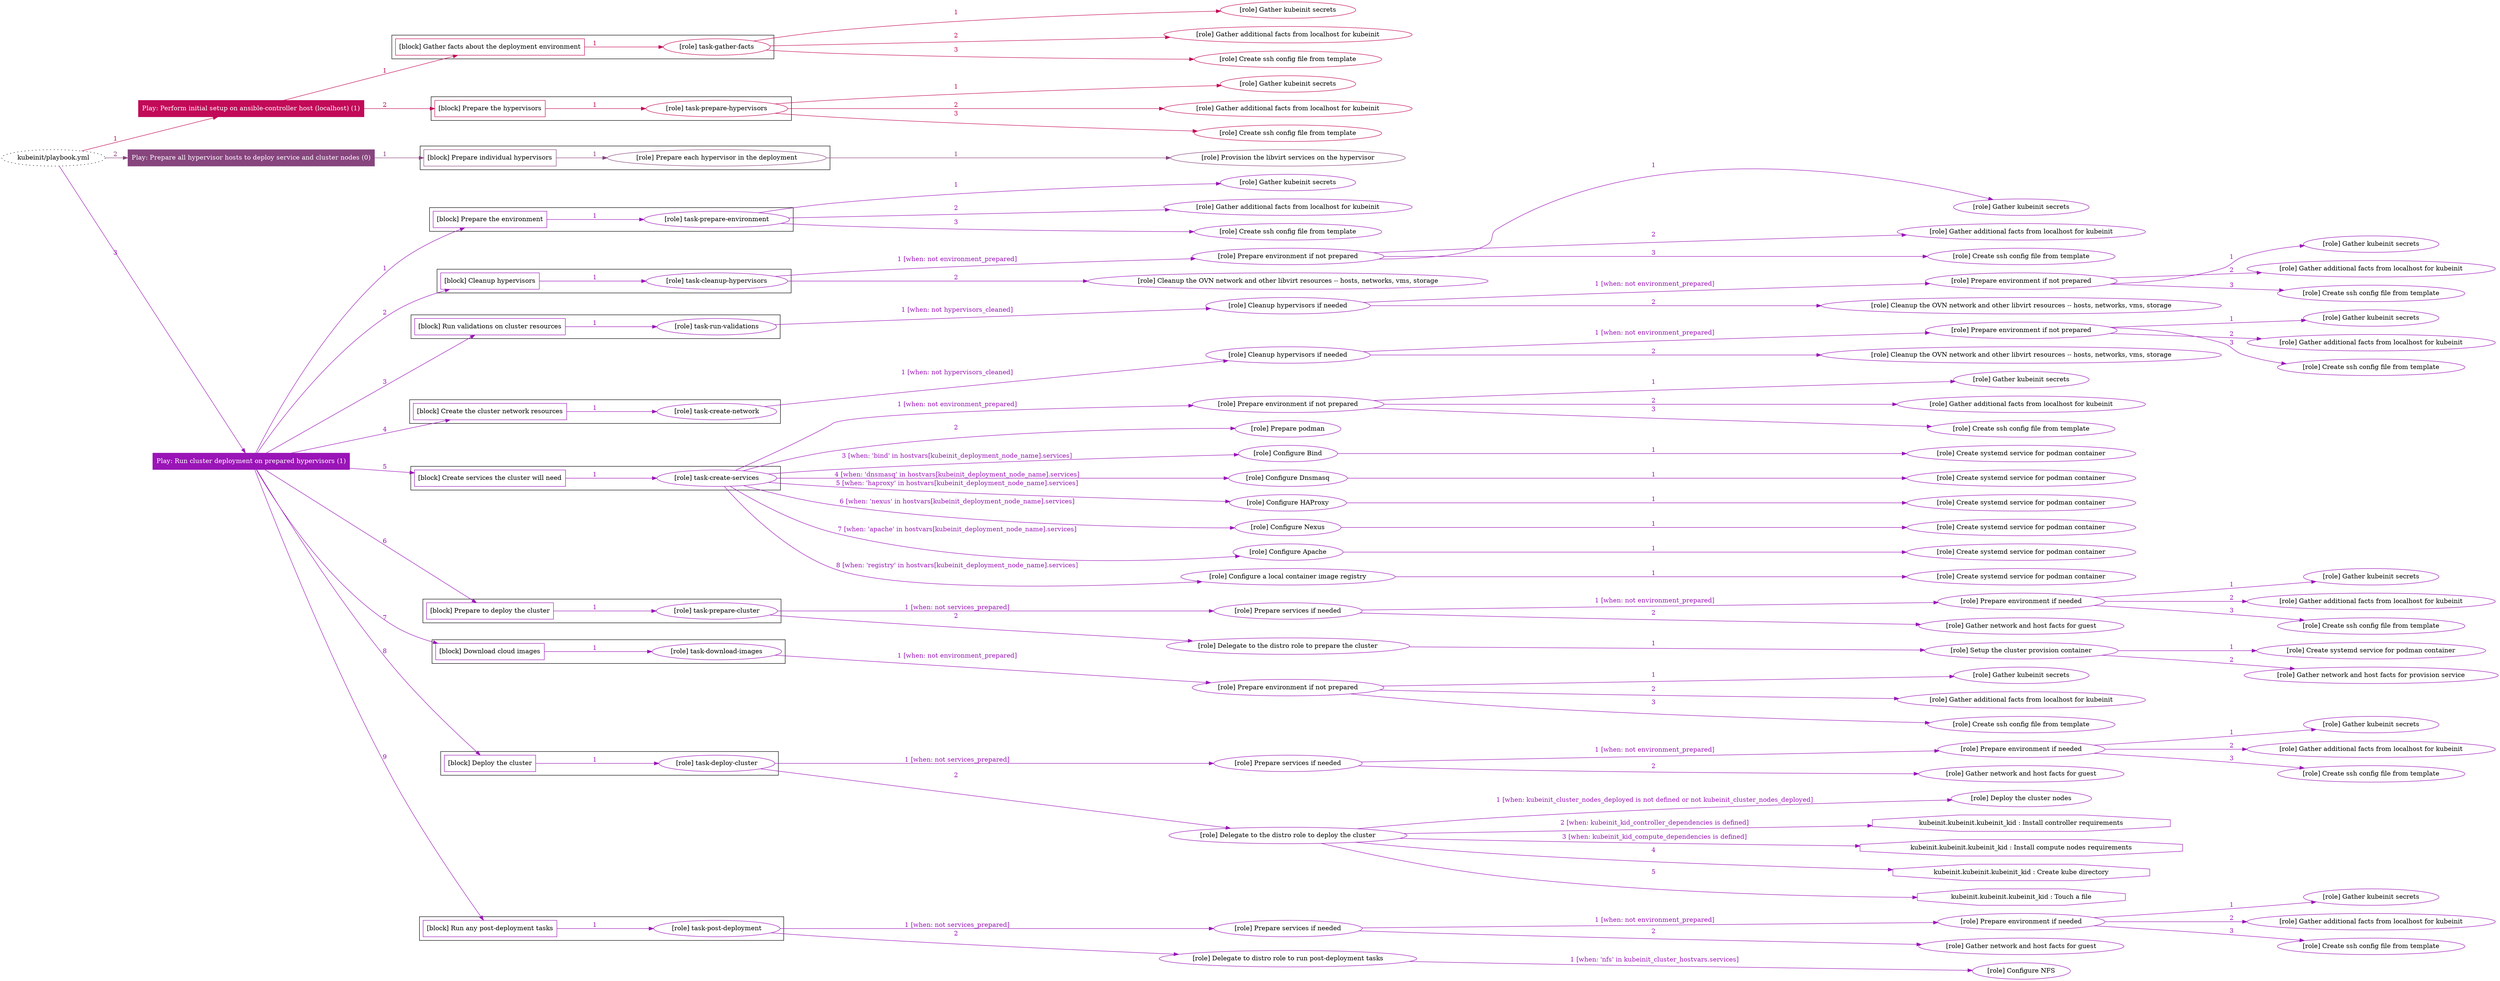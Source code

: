 digraph {
	graph [concentrate=true ordering=in rankdir=LR ratio=fill]
	edge [esep=5 sep=10]
	"kubeinit/playbook.yml" [URL="/home/runner/work/kubeinit/kubeinit/kubeinit/playbook.yml" id=playbook_c25f60e4 style=dotted]
	play_49c9a600 [label="Play: Perform initial setup on ansible-controller host (localhost) (1)" URL="/home/runner/work/kubeinit/kubeinit/kubeinit/playbook.yml" color="#c20a58" fontcolor="#ffffff" id=play_49c9a600 shape=box style=filled tooltip=localhost]
	"kubeinit/playbook.yml" -> play_49c9a600 [label="1 " color="#c20a58" fontcolor="#c20a58" id=edge_45ae1706 labeltooltip="1 " tooltip="1 "]
	subgraph "Gather kubeinit secrets" {
		role_ad092e95 [label="[role] Gather kubeinit secrets" URL="/home/runner/.ansible/collections/ansible_collections/kubeinit/kubeinit/roles/kubeinit_prepare/tasks/gather_kubeinit_facts.yml" color="#c20a58" id=role_ad092e95 tooltip="Gather kubeinit secrets"]
	}
	subgraph "Gather additional facts from localhost for kubeinit" {
		role_b44ad50c [label="[role] Gather additional facts from localhost for kubeinit" URL="/home/runner/.ansible/collections/ansible_collections/kubeinit/kubeinit/roles/kubeinit_prepare/tasks/gather_kubeinit_facts.yml" color="#c20a58" id=role_b44ad50c tooltip="Gather additional facts from localhost for kubeinit"]
	}
	subgraph "Create ssh config file from template" {
		role_42b27d90 [label="[role] Create ssh config file from template" URL="/home/runner/.ansible/collections/ansible_collections/kubeinit/kubeinit/roles/kubeinit_prepare/tasks/gather_kubeinit_facts.yml" color="#c20a58" id=role_42b27d90 tooltip="Create ssh config file from template"]
	}
	subgraph "task-gather-facts" {
		role_60edc1cb [label="[role] task-gather-facts" URL="/home/runner/work/kubeinit/kubeinit/kubeinit/playbook.yml" color="#c20a58" id=role_60edc1cb tooltip="task-gather-facts"]
		role_60edc1cb -> role_ad092e95 [label="1 " color="#c20a58" fontcolor="#c20a58" id=edge_2543ae2f labeltooltip="1 " tooltip="1 "]
		role_60edc1cb -> role_b44ad50c [label="2 " color="#c20a58" fontcolor="#c20a58" id=edge_025b7ab4 labeltooltip="2 " tooltip="2 "]
		role_60edc1cb -> role_42b27d90 [label="3 " color="#c20a58" fontcolor="#c20a58" id=edge_fb99f75e labeltooltip="3 " tooltip="3 "]
	}
	subgraph "Gather kubeinit secrets" {
		role_dad74114 [label="[role] Gather kubeinit secrets" URL="/home/runner/.ansible/collections/ansible_collections/kubeinit/kubeinit/roles/kubeinit_prepare/tasks/gather_kubeinit_facts.yml" color="#c20a58" id=role_dad74114 tooltip="Gather kubeinit secrets"]
	}
	subgraph "Gather additional facts from localhost for kubeinit" {
		role_7b1cec78 [label="[role] Gather additional facts from localhost for kubeinit" URL="/home/runner/.ansible/collections/ansible_collections/kubeinit/kubeinit/roles/kubeinit_prepare/tasks/gather_kubeinit_facts.yml" color="#c20a58" id=role_7b1cec78 tooltip="Gather additional facts from localhost for kubeinit"]
	}
	subgraph "Create ssh config file from template" {
		role_10156c1c [label="[role] Create ssh config file from template" URL="/home/runner/.ansible/collections/ansible_collections/kubeinit/kubeinit/roles/kubeinit_prepare/tasks/gather_kubeinit_facts.yml" color="#c20a58" id=role_10156c1c tooltip="Create ssh config file from template"]
	}
	subgraph "task-prepare-hypervisors" {
		role_2e4fe959 [label="[role] task-prepare-hypervisors" URL="/home/runner/work/kubeinit/kubeinit/kubeinit/playbook.yml" color="#c20a58" id=role_2e4fe959 tooltip="task-prepare-hypervisors"]
		role_2e4fe959 -> role_dad74114 [label="1 " color="#c20a58" fontcolor="#c20a58" id=edge_3fd06373 labeltooltip="1 " tooltip="1 "]
		role_2e4fe959 -> role_7b1cec78 [label="2 " color="#c20a58" fontcolor="#c20a58" id=edge_03fb3e2c labeltooltip="2 " tooltip="2 "]
		role_2e4fe959 -> role_10156c1c [label="3 " color="#c20a58" fontcolor="#c20a58" id=edge_09c54604 labeltooltip="3 " tooltip="3 "]
	}
	subgraph "Play: Perform initial setup on ansible-controller host (localhost) (1)" {
		play_49c9a600 -> block_83bda83f [label=1 color="#c20a58" fontcolor="#c20a58" id=edge_059f21ed labeltooltip=1 tooltip=1]
		subgraph cluster_block_83bda83f {
			block_83bda83f [label="[block] Gather facts about the deployment environment" URL="/home/runner/work/kubeinit/kubeinit/kubeinit/playbook.yml" color="#c20a58" id=block_83bda83f labeltooltip="Gather facts about the deployment environment" shape=box tooltip="Gather facts about the deployment environment"]
			block_83bda83f -> role_60edc1cb [label="1 " color="#c20a58" fontcolor="#c20a58" id=edge_cabf8163 labeltooltip="1 " tooltip="1 "]
		}
		play_49c9a600 -> block_a325ea6f [label=2 color="#c20a58" fontcolor="#c20a58" id=edge_7a758542 labeltooltip=2 tooltip=2]
		subgraph cluster_block_a325ea6f {
			block_a325ea6f [label="[block] Prepare the hypervisors" URL="/home/runner/work/kubeinit/kubeinit/kubeinit/playbook.yml" color="#c20a58" id=block_a325ea6f labeltooltip="Prepare the hypervisors" shape=box tooltip="Prepare the hypervisors"]
			block_a325ea6f -> role_2e4fe959 [label="1 " color="#c20a58" fontcolor="#c20a58" id=edge_3836d869 labeltooltip="1 " tooltip="1 "]
		}
	}
	play_b94d46d6 [label="Play: Prepare all hypervisor hosts to deploy service and cluster nodes (0)" URL="/home/runner/work/kubeinit/kubeinit/kubeinit/playbook.yml" color="#87457e" fontcolor="#ffffff" id=play_b94d46d6 shape=box style=filled tooltip="Play: Prepare all hypervisor hosts to deploy service and cluster nodes (0)"]
	"kubeinit/playbook.yml" -> play_b94d46d6 [label="2 " color="#87457e" fontcolor="#87457e" id=edge_95eec4d3 labeltooltip="2 " tooltip="2 "]
	subgraph "Provision the libvirt services on the hypervisor" {
		role_f008ce88 [label="[role] Provision the libvirt services on the hypervisor" URL="/home/runner/.ansible/collections/ansible_collections/kubeinit/kubeinit/roles/kubeinit_prepare/tasks/prepare_hypervisor.yml" color="#87457e" id=role_f008ce88 tooltip="Provision the libvirt services on the hypervisor"]
	}
	subgraph "Prepare each hypervisor in the deployment" {
		role_8edfda49 [label="[role] Prepare each hypervisor in the deployment" URL="/home/runner/work/kubeinit/kubeinit/kubeinit/playbook.yml" color="#87457e" id=role_8edfda49 tooltip="Prepare each hypervisor in the deployment"]
		role_8edfda49 -> role_f008ce88 [label="1 " color="#87457e" fontcolor="#87457e" id=edge_cb775140 labeltooltip="1 " tooltip="1 "]
	}
	subgraph "Play: Prepare all hypervisor hosts to deploy service and cluster nodes (0)" {
		play_b94d46d6 -> block_b82a23b3 [label=1 color="#87457e" fontcolor="#87457e" id=edge_c1e49a81 labeltooltip=1 tooltip=1]
		subgraph cluster_block_b82a23b3 {
			block_b82a23b3 [label="[block] Prepare individual hypervisors" URL="/home/runner/work/kubeinit/kubeinit/kubeinit/playbook.yml" color="#87457e" id=block_b82a23b3 labeltooltip="Prepare individual hypervisors" shape=box tooltip="Prepare individual hypervisors"]
			block_b82a23b3 -> role_8edfda49 [label="1 " color="#87457e" fontcolor="#87457e" id=edge_5694fb60 labeltooltip="1 " tooltip="1 "]
		}
	}
	play_520c3595 [label="Play: Run cluster deployment on prepared hypervisors (1)" URL="/home/runner/work/kubeinit/kubeinit/kubeinit/playbook.yml" color="#9a15b7" fontcolor="#ffffff" id=play_520c3595 shape=box style=filled tooltip=localhost]
	"kubeinit/playbook.yml" -> play_520c3595 [label="3 " color="#9a15b7" fontcolor="#9a15b7" id=edge_4bdab2e8 labeltooltip="3 " tooltip="3 "]
	subgraph "Gather kubeinit secrets" {
		role_35af89c6 [label="[role] Gather kubeinit secrets" URL="/home/runner/.ansible/collections/ansible_collections/kubeinit/kubeinit/roles/kubeinit_prepare/tasks/gather_kubeinit_facts.yml" color="#9a15b7" id=role_35af89c6 tooltip="Gather kubeinit secrets"]
	}
	subgraph "Gather additional facts from localhost for kubeinit" {
		role_4a8c486f [label="[role] Gather additional facts from localhost for kubeinit" URL="/home/runner/.ansible/collections/ansible_collections/kubeinit/kubeinit/roles/kubeinit_prepare/tasks/gather_kubeinit_facts.yml" color="#9a15b7" id=role_4a8c486f tooltip="Gather additional facts from localhost for kubeinit"]
	}
	subgraph "Create ssh config file from template" {
		role_82e1a7e9 [label="[role] Create ssh config file from template" URL="/home/runner/.ansible/collections/ansible_collections/kubeinit/kubeinit/roles/kubeinit_prepare/tasks/gather_kubeinit_facts.yml" color="#9a15b7" id=role_82e1a7e9 tooltip="Create ssh config file from template"]
	}
	subgraph "task-prepare-environment" {
		role_834f7fce [label="[role] task-prepare-environment" URL="/home/runner/work/kubeinit/kubeinit/kubeinit/playbook.yml" color="#9a15b7" id=role_834f7fce tooltip="task-prepare-environment"]
		role_834f7fce -> role_35af89c6 [label="1 " color="#9a15b7" fontcolor="#9a15b7" id=edge_ef01d993 labeltooltip="1 " tooltip="1 "]
		role_834f7fce -> role_4a8c486f [label="2 " color="#9a15b7" fontcolor="#9a15b7" id=edge_383e5768 labeltooltip="2 " tooltip="2 "]
		role_834f7fce -> role_82e1a7e9 [label="3 " color="#9a15b7" fontcolor="#9a15b7" id=edge_d71b6756 labeltooltip="3 " tooltip="3 "]
	}
	subgraph "Gather kubeinit secrets" {
		role_696ecc8c [label="[role] Gather kubeinit secrets" URL="/home/runner/.ansible/collections/ansible_collections/kubeinit/kubeinit/roles/kubeinit_prepare/tasks/gather_kubeinit_facts.yml" color="#9a15b7" id=role_696ecc8c tooltip="Gather kubeinit secrets"]
	}
	subgraph "Gather additional facts from localhost for kubeinit" {
		role_5aec4715 [label="[role] Gather additional facts from localhost for kubeinit" URL="/home/runner/.ansible/collections/ansible_collections/kubeinit/kubeinit/roles/kubeinit_prepare/tasks/gather_kubeinit_facts.yml" color="#9a15b7" id=role_5aec4715 tooltip="Gather additional facts from localhost for kubeinit"]
	}
	subgraph "Create ssh config file from template" {
		role_fad94f60 [label="[role] Create ssh config file from template" URL="/home/runner/.ansible/collections/ansible_collections/kubeinit/kubeinit/roles/kubeinit_prepare/tasks/gather_kubeinit_facts.yml" color="#9a15b7" id=role_fad94f60 tooltip="Create ssh config file from template"]
	}
	subgraph "Prepare environment if not prepared" {
		role_cd67ea0f [label="[role] Prepare environment if not prepared" URL="/home/runner/.ansible/collections/ansible_collections/kubeinit/kubeinit/roles/kubeinit_prepare/tasks/cleanup_hypervisors.yml" color="#9a15b7" id=role_cd67ea0f tooltip="Prepare environment if not prepared"]
		role_cd67ea0f -> role_696ecc8c [label="1 " color="#9a15b7" fontcolor="#9a15b7" id=edge_600100f5 labeltooltip="1 " tooltip="1 "]
		role_cd67ea0f -> role_5aec4715 [label="2 " color="#9a15b7" fontcolor="#9a15b7" id=edge_c20e2261 labeltooltip="2 " tooltip="2 "]
		role_cd67ea0f -> role_fad94f60 [label="3 " color="#9a15b7" fontcolor="#9a15b7" id=edge_94fb70d6 labeltooltip="3 " tooltip="3 "]
	}
	subgraph "Cleanup the OVN network and other libvirt resources -- hosts, networks, vms, storage" {
		role_7fc9ca50 [label="[role] Cleanup the OVN network and other libvirt resources -- hosts, networks, vms, storage" URL="/home/runner/.ansible/collections/ansible_collections/kubeinit/kubeinit/roles/kubeinit_prepare/tasks/cleanup_hypervisors.yml" color="#9a15b7" id=role_7fc9ca50 tooltip="Cleanup the OVN network and other libvirt resources -- hosts, networks, vms, storage"]
	}
	subgraph "task-cleanup-hypervisors" {
		role_38e1db9a [label="[role] task-cleanup-hypervisors" URL="/home/runner/work/kubeinit/kubeinit/kubeinit/playbook.yml" color="#9a15b7" id=role_38e1db9a tooltip="task-cleanup-hypervisors"]
		role_38e1db9a -> role_cd67ea0f [label="1 [when: not environment_prepared]" color="#9a15b7" fontcolor="#9a15b7" id=edge_da1bf1b2 labeltooltip="1 [when: not environment_prepared]" tooltip="1 [when: not environment_prepared]"]
		role_38e1db9a -> role_7fc9ca50 [label="2 " color="#9a15b7" fontcolor="#9a15b7" id=edge_9fbbbfde labeltooltip="2 " tooltip="2 "]
	}
	subgraph "Gather kubeinit secrets" {
		role_9df9cc1a [label="[role] Gather kubeinit secrets" URL="/home/runner/.ansible/collections/ansible_collections/kubeinit/kubeinit/roles/kubeinit_prepare/tasks/gather_kubeinit_facts.yml" color="#9a15b7" id=role_9df9cc1a tooltip="Gather kubeinit secrets"]
	}
	subgraph "Gather additional facts from localhost for kubeinit" {
		role_7cf9d80c [label="[role] Gather additional facts from localhost for kubeinit" URL="/home/runner/.ansible/collections/ansible_collections/kubeinit/kubeinit/roles/kubeinit_prepare/tasks/gather_kubeinit_facts.yml" color="#9a15b7" id=role_7cf9d80c tooltip="Gather additional facts from localhost for kubeinit"]
	}
	subgraph "Create ssh config file from template" {
		role_89081e33 [label="[role] Create ssh config file from template" URL="/home/runner/.ansible/collections/ansible_collections/kubeinit/kubeinit/roles/kubeinit_prepare/tasks/gather_kubeinit_facts.yml" color="#9a15b7" id=role_89081e33 tooltip="Create ssh config file from template"]
	}
	subgraph "Prepare environment if not prepared" {
		role_83894b91 [label="[role] Prepare environment if not prepared" URL="/home/runner/.ansible/collections/ansible_collections/kubeinit/kubeinit/roles/kubeinit_prepare/tasks/cleanup_hypervisors.yml" color="#9a15b7" id=role_83894b91 tooltip="Prepare environment if not prepared"]
		role_83894b91 -> role_9df9cc1a [label="1 " color="#9a15b7" fontcolor="#9a15b7" id=edge_bc4bbbac labeltooltip="1 " tooltip="1 "]
		role_83894b91 -> role_7cf9d80c [label="2 " color="#9a15b7" fontcolor="#9a15b7" id=edge_708b5eb3 labeltooltip="2 " tooltip="2 "]
		role_83894b91 -> role_89081e33 [label="3 " color="#9a15b7" fontcolor="#9a15b7" id=edge_280347d7 labeltooltip="3 " tooltip="3 "]
	}
	subgraph "Cleanup the OVN network and other libvirt resources -- hosts, networks, vms, storage" {
		role_5264c988 [label="[role] Cleanup the OVN network and other libvirt resources -- hosts, networks, vms, storage" URL="/home/runner/.ansible/collections/ansible_collections/kubeinit/kubeinit/roles/kubeinit_prepare/tasks/cleanup_hypervisors.yml" color="#9a15b7" id=role_5264c988 tooltip="Cleanup the OVN network and other libvirt resources -- hosts, networks, vms, storage"]
	}
	subgraph "Cleanup hypervisors if needed" {
		role_8895f299 [label="[role] Cleanup hypervisors if needed" URL="/home/runner/.ansible/collections/ansible_collections/kubeinit/kubeinit/roles/kubeinit_validations/tasks/main.yml" color="#9a15b7" id=role_8895f299 tooltip="Cleanup hypervisors if needed"]
		role_8895f299 -> role_83894b91 [label="1 [when: not environment_prepared]" color="#9a15b7" fontcolor="#9a15b7" id=edge_667c0437 labeltooltip="1 [when: not environment_prepared]" tooltip="1 [when: not environment_prepared]"]
		role_8895f299 -> role_5264c988 [label="2 " color="#9a15b7" fontcolor="#9a15b7" id=edge_72f970bb labeltooltip="2 " tooltip="2 "]
	}
	subgraph "task-run-validations" {
		role_c0f9f00a [label="[role] task-run-validations" URL="/home/runner/work/kubeinit/kubeinit/kubeinit/playbook.yml" color="#9a15b7" id=role_c0f9f00a tooltip="task-run-validations"]
		role_c0f9f00a -> role_8895f299 [label="1 [when: not hypervisors_cleaned]" color="#9a15b7" fontcolor="#9a15b7" id=edge_fc1384a4 labeltooltip="1 [when: not hypervisors_cleaned]" tooltip="1 [when: not hypervisors_cleaned]"]
	}
	subgraph "Gather kubeinit secrets" {
		role_6edb0bcd [label="[role] Gather kubeinit secrets" URL="/home/runner/.ansible/collections/ansible_collections/kubeinit/kubeinit/roles/kubeinit_prepare/tasks/gather_kubeinit_facts.yml" color="#9a15b7" id=role_6edb0bcd tooltip="Gather kubeinit secrets"]
	}
	subgraph "Gather additional facts from localhost for kubeinit" {
		role_dbe7150a [label="[role] Gather additional facts from localhost for kubeinit" URL="/home/runner/.ansible/collections/ansible_collections/kubeinit/kubeinit/roles/kubeinit_prepare/tasks/gather_kubeinit_facts.yml" color="#9a15b7" id=role_dbe7150a tooltip="Gather additional facts from localhost for kubeinit"]
	}
	subgraph "Create ssh config file from template" {
		role_e618191c [label="[role] Create ssh config file from template" URL="/home/runner/.ansible/collections/ansible_collections/kubeinit/kubeinit/roles/kubeinit_prepare/tasks/gather_kubeinit_facts.yml" color="#9a15b7" id=role_e618191c tooltip="Create ssh config file from template"]
	}
	subgraph "Prepare environment if not prepared" {
		role_f36853e6 [label="[role] Prepare environment if not prepared" URL="/home/runner/.ansible/collections/ansible_collections/kubeinit/kubeinit/roles/kubeinit_prepare/tasks/cleanup_hypervisors.yml" color="#9a15b7" id=role_f36853e6 tooltip="Prepare environment if not prepared"]
		role_f36853e6 -> role_6edb0bcd [label="1 " color="#9a15b7" fontcolor="#9a15b7" id=edge_c47d133a labeltooltip="1 " tooltip="1 "]
		role_f36853e6 -> role_dbe7150a [label="2 " color="#9a15b7" fontcolor="#9a15b7" id=edge_938c56b9 labeltooltip="2 " tooltip="2 "]
		role_f36853e6 -> role_e618191c [label="3 " color="#9a15b7" fontcolor="#9a15b7" id=edge_b7da705f labeltooltip="3 " tooltip="3 "]
	}
	subgraph "Cleanup the OVN network and other libvirt resources -- hosts, networks, vms, storage" {
		role_8b083b70 [label="[role] Cleanup the OVN network and other libvirt resources -- hosts, networks, vms, storage" URL="/home/runner/.ansible/collections/ansible_collections/kubeinit/kubeinit/roles/kubeinit_prepare/tasks/cleanup_hypervisors.yml" color="#9a15b7" id=role_8b083b70 tooltip="Cleanup the OVN network and other libvirt resources -- hosts, networks, vms, storage"]
	}
	subgraph "Cleanup hypervisors if needed" {
		role_22b6923a [label="[role] Cleanup hypervisors if needed" URL="/home/runner/.ansible/collections/ansible_collections/kubeinit/kubeinit/roles/kubeinit_libvirt/tasks/create_network.yml" color="#9a15b7" id=role_22b6923a tooltip="Cleanup hypervisors if needed"]
		role_22b6923a -> role_f36853e6 [label="1 [when: not environment_prepared]" color="#9a15b7" fontcolor="#9a15b7" id=edge_1a6a32b3 labeltooltip="1 [when: not environment_prepared]" tooltip="1 [when: not environment_prepared]"]
		role_22b6923a -> role_8b083b70 [label="2 " color="#9a15b7" fontcolor="#9a15b7" id=edge_0c11cdc0 labeltooltip="2 " tooltip="2 "]
	}
	subgraph "task-create-network" {
		role_bf2baac7 [label="[role] task-create-network" URL="/home/runner/work/kubeinit/kubeinit/kubeinit/playbook.yml" color="#9a15b7" id=role_bf2baac7 tooltip="task-create-network"]
		role_bf2baac7 -> role_22b6923a [label="1 [when: not hypervisors_cleaned]" color="#9a15b7" fontcolor="#9a15b7" id=edge_9b360a2e labeltooltip="1 [when: not hypervisors_cleaned]" tooltip="1 [when: not hypervisors_cleaned]"]
	}
	subgraph "Gather kubeinit secrets" {
		role_ed1e0707 [label="[role] Gather kubeinit secrets" URL="/home/runner/.ansible/collections/ansible_collections/kubeinit/kubeinit/roles/kubeinit_prepare/tasks/gather_kubeinit_facts.yml" color="#9a15b7" id=role_ed1e0707 tooltip="Gather kubeinit secrets"]
	}
	subgraph "Gather additional facts from localhost for kubeinit" {
		role_596a0105 [label="[role] Gather additional facts from localhost for kubeinit" URL="/home/runner/.ansible/collections/ansible_collections/kubeinit/kubeinit/roles/kubeinit_prepare/tasks/gather_kubeinit_facts.yml" color="#9a15b7" id=role_596a0105 tooltip="Gather additional facts from localhost for kubeinit"]
	}
	subgraph "Create ssh config file from template" {
		role_e03dbc9c [label="[role] Create ssh config file from template" URL="/home/runner/.ansible/collections/ansible_collections/kubeinit/kubeinit/roles/kubeinit_prepare/tasks/gather_kubeinit_facts.yml" color="#9a15b7" id=role_e03dbc9c tooltip="Create ssh config file from template"]
	}
	subgraph "Prepare environment if not prepared" {
		role_00807fbf [label="[role] Prepare environment if not prepared" URL="/home/runner/.ansible/collections/ansible_collections/kubeinit/kubeinit/roles/kubeinit_services/tasks/main.yml" color="#9a15b7" id=role_00807fbf tooltip="Prepare environment if not prepared"]
		role_00807fbf -> role_ed1e0707 [label="1 " color="#9a15b7" fontcolor="#9a15b7" id=edge_c9e67959 labeltooltip="1 " tooltip="1 "]
		role_00807fbf -> role_596a0105 [label="2 " color="#9a15b7" fontcolor="#9a15b7" id=edge_fd5f95ee labeltooltip="2 " tooltip="2 "]
		role_00807fbf -> role_e03dbc9c [label="3 " color="#9a15b7" fontcolor="#9a15b7" id=edge_4ad95d91 labeltooltip="3 " tooltip="3 "]
	}
	subgraph "Prepare podman" {
		role_6f486dd7 [label="[role] Prepare podman" URL="/home/runner/.ansible/collections/ansible_collections/kubeinit/kubeinit/roles/kubeinit_services/tasks/00_create_service_pod.yml" color="#9a15b7" id=role_6f486dd7 tooltip="Prepare podman"]
	}
	subgraph "Create systemd service for podman container" {
		role_220d5c01 [label="[role] Create systemd service for podman container" URL="/home/runner/.ansible/collections/ansible_collections/kubeinit/kubeinit/roles/kubeinit_bind/tasks/main.yml" color="#9a15b7" id=role_220d5c01 tooltip="Create systemd service for podman container"]
	}
	subgraph "Configure Bind" {
		role_c3a6fa41 [label="[role] Configure Bind" URL="/home/runner/.ansible/collections/ansible_collections/kubeinit/kubeinit/roles/kubeinit_services/tasks/start_services_containers.yml" color="#9a15b7" id=role_c3a6fa41 tooltip="Configure Bind"]
		role_c3a6fa41 -> role_220d5c01 [label="1 " color="#9a15b7" fontcolor="#9a15b7" id=edge_18274901 labeltooltip="1 " tooltip="1 "]
	}
	subgraph "Create systemd service for podman container" {
		role_d6ffa9e9 [label="[role] Create systemd service for podman container" URL="/home/runner/.ansible/collections/ansible_collections/kubeinit/kubeinit/roles/kubeinit_dnsmasq/tasks/main.yml" color="#9a15b7" id=role_d6ffa9e9 tooltip="Create systemd service for podman container"]
	}
	subgraph "Configure Dnsmasq" {
		role_3ed0e17c [label="[role] Configure Dnsmasq" URL="/home/runner/.ansible/collections/ansible_collections/kubeinit/kubeinit/roles/kubeinit_services/tasks/start_services_containers.yml" color="#9a15b7" id=role_3ed0e17c tooltip="Configure Dnsmasq"]
		role_3ed0e17c -> role_d6ffa9e9 [label="1 " color="#9a15b7" fontcolor="#9a15b7" id=edge_f0d955be labeltooltip="1 " tooltip="1 "]
	}
	subgraph "Create systemd service for podman container" {
		role_440fc184 [label="[role] Create systemd service for podman container" URL="/home/runner/.ansible/collections/ansible_collections/kubeinit/kubeinit/roles/kubeinit_haproxy/tasks/main.yml" color="#9a15b7" id=role_440fc184 tooltip="Create systemd service for podman container"]
	}
	subgraph "Configure HAProxy" {
		role_43111f4e [label="[role] Configure HAProxy" URL="/home/runner/.ansible/collections/ansible_collections/kubeinit/kubeinit/roles/kubeinit_services/tasks/start_services_containers.yml" color="#9a15b7" id=role_43111f4e tooltip="Configure HAProxy"]
		role_43111f4e -> role_440fc184 [label="1 " color="#9a15b7" fontcolor="#9a15b7" id=edge_b9e142e6 labeltooltip="1 " tooltip="1 "]
	}
	subgraph "Create systemd service for podman container" {
		role_51d5b854 [label="[role] Create systemd service for podman container" URL="/home/runner/.ansible/collections/ansible_collections/kubeinit/kubeinit/roles/kubeinit_nexus/tasks/main.yml" color="#9a15b7" id=role_51d5b854 tooltip="Create systemd service for podman container"]
	}
	subgraph "Configure Nexus" {
		role_624ae464 [label="[role] Configure Nexus" URL="/home/runner/.ansible/collections/ansible_collections/kubeinit/kubeinit/roles/kubeinit_services/tasks/start_services_containers.yml" color="#9a15b7" id=role_624ae464 tooltip="Configure Nexus"]
		role_624ae464 -> role_51d5b854 [label="1 " color="#9a15b7" fontcolor="#9a15b7" id=edge_27d92384 labeltooltip="1 " tooltip="1 "]
	}
	subgraph "Create systemd service for podman container" {
		role_de5cad92 [label="[role] Create systemd service for podman container" URL="/home/runner/.ansible/collections/ansible_collections/kubeinit/kubeinit/roles/kubeinit_apache/tasks/main.yml" color="#9a15b7" id=role_de5cad92 tooltip="Create systemd service for podman container"]
	}
	subgraph "Configure Apache" {
		role_f31e38dc [label="[role] Configure Apache" URL="/home/runner/.ansible/collections/ansible_collections/kubeinit/kubeinit/roles/kubeinit_services/tasks/start_services_containers.yml" color="#9a15b7" id=role_f31e38dc tooltip="Configure Apache"]
		role_f31e38dc -> role_de5cad92 [label="1 " color="#9a15b7" fontcolor="#9a15b7" id=edge_542489e1 labeltooltip="1 " tooltip="1 "]
	}
	subgraph "Create systemd service for podman container" {
		role_1e988068 [label="[role] Create systemd service for podman container" URL="/home/runner/.ansible/collections/ansible_collections/kubeinit/kubeinit/roles/kubeinit_registry/tasks/main.yml" color="#9a15b7" id=role_1e988068 tooltip="Create systemd service for podman container"]
	}
	subgraph "Configure a local container image registry" {
		role_b9d5c282 [label="[role] Configure a local container image registry" URL="/home/runner/.ansible/collections/ansible_collections/kubeinit/kubeinit/roles/kubeinit_services/tasks/start_services_containers.yml" color="#9a15b7" id=role_b9d5c282 tooltip="Configure a local container image registry"]
		role_b9d5c282 -> role_1e988068 [label="1 " color="#9a15b7" fontcolor="#9a15b7" id=edge_38b78a1a labeltooltip="1 " tooltip="1 "]
	}
	subgraph "task-create-services" {
		role_c654f9f0 [label="[role] task-create-services" URL="/home/runner/work/kubeinit/kubeinit/kubeinit/playbook.yml" color="#9a15b7" id=role_c654f9f0 tooltip="task-create-services"]
		role_c654f9f0 -> role_00807fbf [label="1 [when: not environment_prepared]" color="#9a15b7" fontcolor="#9a15b7" id=edge_0355ac8e labeltooltip="1 [when: not environment_prepared]" tooltip="1 [when: not environment_prepared]"]
		role_c654f9f0 -> role_6f486dd7 [label="2 " color="#9a15b7" fontcolor="#9a15b7" id=edge_b91f8623 labeltooltip="2 " tooltip="2 "]
		role_c654f9f0 -> role_c3a6fa41 [label="3 [when: 'bind' in hostvars[kubeinit_deployment_node_name].services]" color="#9a15b7" fontcolor="#9a15b7" id=edge_71f59cd7 labeltooltip="3 [when: 'bind' in hostvars[kubeinit_deployment_node_name].services]" tooltip="3 [when: 'bind' in hostvars[kubeinit_deployment_node_name].services]"]
		role_c654f9f0 -> role_3ed0e17c [label="4 [when: 'dnsmasq' in hostvars[kubeinit_deployment_node_name].services]" color="#9a15b7" fontcolor="#9a15b7" id=edge_edd1b583 labeltooltip="4 [when: 'dnsmasq' in hostvars[kubeinit_deployment_node_name].services]" tooltip="4 [when: 'dnsmasq' in hostvars[kubeinit_deployment_node_name].services]"]
		role_c654f9f0 -> role_43111f4e [label="5 [when: 'haproxy' in hostvars[kubeinit_deployment_node_name].services]" color="#9a15b7" fontcolor="#9a15b7" id=edge_ccc5158c labeltooltip="5 [when: 'haproxy' in hostvars[kubeinit_deployment_node_name].services]" tooltip="5 [when: 'haproxy' in hostvars[kubeinit_deployment_node_name].services]"]
		role_c654f9f0 -> role_624ae464 [label="6 [when: 'nexus' in hostvars[kubeinit_deployment_node_name].services]" color="#9a15b7" fontcolor="#9a15b7" id=edge_6c48310d labeltooltip="6 [when: 'nexus' in hostvars[kubeinit_deployment_node_name].services]" tooltip="6 [when: 'nexus' in hostvars[kubeinit_deployment_node_name].services]"]
		role_c654f9f0 -> role_f31e38dc [label="7 [when: 'apache' in hostvars[kubeinit_deployment_node_name].services]" color="#9a15b7" fontcolor="#9a15b7" id=edge_58e83655 labeltooltip="7 [when: 'apache' in hostvars[kubeinit_deployment_node_name].services]" tooltip="7 [when: 'apache' in hostvars[kubeinit_deployment_node_name].services]"]
		role_c654f9f0 -> role_b9d5c282 [label="8 [when: 'registry' in hostvars[kubeinit_deployment_node_name].services]" color="#9a15b7" fontcolor="#9a15b7" id=edge_0df3805f labeltooltip="8 [when: 'registry' in hostvars[kubeinit_deployment_node_name].services]" tooltip="8 [when: 'registry' in hostvars[kubeinit_deployment_node_name].services]"]
	}
	subgraph "Gather kubeinit secrets" {
		role_0c2b3c07 [label="[role] Gather kubeinit secrets" URL="/home/runner/.ansible/collections/ansible_collections/kubeinit/kubeinit/roles/kubeinit_prepare/tasks/gather_kubeinit_facts.yml" color="#9a15b7" id=role_0c2b3c07 tooltip="Gather kubeinit secrets"]
	}
	subgraph "Gather additional facts from localhost for kubeinit" {
		role_b8ce1ccb [label="[role] Gather additional facts from localhost for kubeinit" URL="/home/runner/.ansible/collections/ansible_collections/kubeinit/kubeinit/roles/kubeinit_prepare/tasks/gather_kubeinit_facts.yml" color="#9a15b7" id=role_b8ce1ccb tooltip="Gather additional facts from localhost for kubeinit"]
	}
	subgraph "Create ssh config file from template" {
		role_3d29f560 [label="[role] Create ssh config file from template" URL="/home/runner/.ansible/collections/ansible_collections/kubeinit/kubeinit/roles/kubeinit_prepare/tasks/gather_kubeinit_facts.yml" color="#9a15b7" id=role_3d29f560 tooltip="Create ssh config file from template"]
	}
	subgraph "Prepare environment if needed" {
		role_67e7566d [label="[role] Prepare environment if needed" URL="/home/runner/.ansible/collections/ansible_collections/kubeinit/kubeinit/roles/kubeinit_services/tasks/prepare_services.yml" color="#9a15b7" id=role_67e7566d tooltip="Prepare environment if needed"]
		role_67e7566d -> role_0c2b3c07 [label="1 " color="#9a15b7" fontcolor="#9a15b7" id=edge_cc7ad838 labeltooltip="1 " tooltip="1 "]
		role_67e7566d -> role_b8ce1ccb [label="2 " color="#9a15b7" fontcolor="#9a15b7" id=edge_676d595b labeltooltip="2 " tooltip="2 "]
		role_67e7566d -> role_3d29f560 [label="3 " color="#9a15b7" fontcolor="#9a15b7" id=edge_be09f9a7 labeltooltip="3 " tooltip="3 "]
	}
	subgraph "Gather network and host facts for guest" {
		role_cc2a3d32 [label="[role] Gather network and host facts for guest" URL="/home/runner/.ansible/collections/ansible_collections/kubeinit/kubeinit/roles/kubeinit_services/tasks/prepare_services.yml" color="#9a15b7" id=role_cc2a3d32 tooltip="Gather network and host facts for guest"]
	}
	subgraph "Prepare services if needed" {
		role_bdfee639 [label="[role] Prepare services if needed" URL="/home/runner/.ansible/collections/ansible_collections/kubeinit/kubeinit/roles/kubeinit_prepare/tasks/prepare_cluster.yml" color="#9a15b7" id=role_bdfee639 tooltip="Prepare services if needed"]
		role_bdfee639 -> role_67e7566d [label="1 [when: not environment_prepared]" color="#9a15b7" fontcolor="#9a15b7" id=edge_78b5ab4f labeltooltip="1 [when: not environment_prepared]" tooltip="1 [when: not environment_prepared]"]
		role_bdfee639 -> role_cc2a3d32 [label="2 " color="#9a15b7" fontcolor="#9a15b7" id=edge_b2bfd285 labeltooltip="2 " tooltip="2 "]
	}
	subgraph "Create systemd service for podman container" {
		role_443c01c0 [label="[role] Create systemd service for podman container" URL="/home/runner/.ansible/collections/ansible_collections/kubeinit/kubeinit/roles/kubeinit_services/tasks/create_provision_container.yml" color="#9a15b7" id=role_443c01c0 tooltip="Create systemd service for podman container"]
	}
	subgraph "Gather network and host facts for provision service" {
		role_687e06cc [label="[role] Gather network and host facts for provision service" URL="/home/runner/.ansible/collections/ansible_collections/kubeinit/kubeinit/roles/kubeinit_services/tasks/create_provision_container.yml" color="#9a15b7" id=role_687e06cc tooltip="Gather network and host facts for provision service"]
	}
	subgraph "Setup the cluster provision container" {
		role_366848e2 [label="[role] Setup the cluster provision container" URL="/home/runner/.ansible/collections/ansible_collections/kubeinit/kubeinit/roles/kubeinit_kid/tasks/prepare_cluster.yml" color="#9a15b7" id=role_366848e2 tooltip="Setup the cluster provision container"]
		role_366848e2 -> role_443c01c0 [label="1 " color="#9a15b7" fontcolor="#9a15b7" id=edge_56a9233e labeltooltip="1 " tooltip="1 "]
		role_366848e2 -> role_687e06cc [label="2 " color="#9a15b7" fontcolor="#9a15b7" id=edge_cb7d6ede labeltooltip="2 " tooltip="2 "]
	}
	subgraph "Delegate to the distro role to prepare the cluster" {
		role_a5cff6f8 [label="[role] Delegate to the distro role to prepare the cluster" URL="/home/runner/.ansible/collections/ansible_collections/kubeinit/kubeinit/roles/kubeinit_prepare/tasks/prepare_cluster.yml" color="#9a15b7" id=role_a5cff6f8 tooltip="Delegate to the distro role to prepare the cluster"]
		role_a5cff6f8 -> role_366848e2 [label="1 " color="#9a15b7" fontcolor="#9a15b7" id=edge_6c79ec92 labeltooltip="1 " tooltip="1 "]
	}
	subgraph "task-prepare-cluster" {
		role_6330326c [label="[role] task-prepare-cluster" URL="/home/runner/work/kubeinit/kubeinit/kubeinit/playbook.yml" color="#9a15b7" id=role_6330326c tooltip="task-prepare-cluster"]
		role_6330326c -> role_bdfee639 [label="1 [when: not services_prepared]" color="#9a15b7" fontcolor="#9a15b7" id=edge_aa727e70 labeltooltip="1 [when: not services_prepared]" tooltip="1 [when: not services_prepared]"]
		role_6330326c -> role_a5cff6f8 [label="2 " color="#9a15b7" fontcolor="#9a15b7" id=edge_a62c7bc4 labeltooltip="2 " tooltip="2 "]
	}
	subgraph "Gather kubeinit secrets" {
		role_ce21166f [label="[role] Gather kubeinit secrets" URL="/home/runner/.ansible/collections/ansible_collections/kubeinit/kubeinit/roles/kubeinit_prepare/tasks/gather_kubeinit_facts.yml" color="#9a15b7" id=role_ce21166f tooltip="Gather kubeinit secrets"]
	}
	subgraph "Gather additional facts from localhost for kubeinit" {
		role_bdd8e449 [label="[role] Gather additional facts from localhost for kubeinit" URL="/home/runner/.ansible/collections/ansible_collections/kubeinit/kubeinit/roles/kubeinit_prepare/tasks/gather_kubeinit_facts.yml" color="#9a15b7" id=role_bdd8e449 tooltip="Gather additional facts from localhost for kubeinit"]
	}
	subgraph "Create ssh config file from template" {
		role_ea88f768 [label="[role] Create ssh config file from template" URL="/home/runner/.ansible/collections/ansible_collections/kubeinit/kubeinit/roles/kubeinit_prepare/tasks/gather_kubeinit_facts.yml" color="#9a15b7" id=role_ea88f768 tooltip="Create ssh config file from template"]
	}
	subgraph "Prepare environment if not prepared" {
		role_ad0f057d [label="[role] Prepare environment if not prepared" URL="/home/runner/.ansible/collections/ansible_collections/kubeinit/kubeinit/roles/kubeinit_libvirt/tasks/download_cloud_images.yml" color="#9a15b7" id=role_ad0f057d tooltip="Prepare environment if not prepared"]
		role_ad0f057d -> role_ce21166f [label="1 " color="#9a15b7" fontcolor="#9a15b7" id=edge_fa5dbfb4 labeltooltip="1 " tooltip="1 "]
		role_ad0f057d -> role_bdd8e449 [label="2 " color="#9a15b7" fontcolor="#9a15b7" id=edge_75ee3058 labeltooltip="2 " tooltip="2 "]
		role_ad0f057d -> role_ea88f768 [label="3 " color="#9a15b7" fontcolor="#9a15b7" id=edge_5a777eee labeltooltip="3 " tooltip="3 "]
	}
	subgraph "task-download-images" {
		role_ce85b433 [label="[role] task-download-images" URL="/home/runner/work/kubeinit/kubeinit/kubeinit/playbook.yml" color="#9a15b7" id=role_ce85b433 tooltip="task-download-images"]
		role_ce85b433 -> role_ad0f057d [label="1 [when: not environment_prepared]" color="#9a15b7" fontcolor="#9a15b7" id=edge_fd17f635 labeltooltip="1 [when: not environment_prepared]" tooltip="1 [when: not environment_prepared]"]
	}
	subgraph "Gather kubeinit secrets" {
		role_d365478f [label="[role] Gather kubeinit secrets" URL="/home/runner/.ansible/collections/ansible_collections/kubeinit/kubeinit/roles/kubeinit_prepare/tasks/gather_kubeinit_facts.yml" color="#9a15b7" id=role_d365478f tooltip="Gather kubeinit secrets"]
	}
	subgraph "Gather additional facts from localhost for kubeinit" {
		role_a540f7c7 [label="[role] Gather additional facts from localhost for kubeinit" URL="/home/runner/.ansible/collections/ansible_collections/kubeinit/kubeinit/roles/kubeinit_prepare/tasks/gather_kubeinit_facts.yml" color="#9a15b7" id=role_a540f7c7 tooltip="Gather additional facts from localhost for kubeinit"]
	}
	subgraph "Create ssh config file from template" {
		role_5df0d5f7 [label="[role] Create ssh config file from template" URL="/home/runner/.ansible/collections/ansible_collections/kubeinit/kubeinit/roles/kubeinit_prepare/tasks/gather_kubeinit_facts.yml" color="#9a15b7" id=role_5df0d5f7 tooltip="Create ssh config file from template"]
	}
	subgraph "Prepare environment if needed" {
		role_1aa42d01 [label="[role] Prepare environment if needed" URL="/home/runner/.ansible/collections/ansible_collections/kubeinit/kubeinit/roles/kubeinit_services/tasks/prepare_services.yml" color="#9a15b7" id=role_1aa42d01 tooltip="Prepare environment if needed"]
		role_1aa42d01 -> role_d365478f [label="1 " color="#9a15b7" fontcolor="#9a15b7" id=edge_a5f22c17 labeltooltip="1 " tooltip="1 "]
		role_1aa42d01 -> role_a540f7c7 [label="2 " color="#9a15b7" fontcolor="#9a15b7" id=edge_84fc2603 labeltooltip="2 " tooltip="2 "]
		role_1aa42d01 -> role_5df0d5f7 [label="3 " color="#9a15b7" fontcolor="#9a15b7" id=edge_4a77ac4d labeltooltip="3 " tooltip="3 "]
	}
	subgraph "Gather network and host facts for guest" {
		role_34594aa7 [label="[role] Gather network and host facts for guest" URL="/home/runner/.ansible/collections/ansible_collections/kubeinit/kubeinit/roles/kubeinit_services/tasks/prepare_services.yml" color="#9a15b7" id=role_34594aa7 tooltip="Gather network and host facts for guest"]
	}
	subgraph "Prepare services if needed" {
		role_2ba4ce2f [label="[role] Prepare services if needed" URL="/home/runner/.ansible/collections/ansible_collections/kubeinit/kubeinit/roles/kubeinit_prepare/tasks/deploy_cluster.yml" color="#9a15b7" id=role_2ba4ce2f tooltip="Prepare services if needed"]
		role_2ba4ce2f -> role_1aa42d01 [label="1 [when: not environment_prepared]" color="#9a15b7" fontcolor="#9a15b7" id=edge_481eceb3 labeltooltip="1 [when: not environment_prepared]" tooltip="1 [when: not environment_prepared]"]
		role_2ba4ce2f -> role_34594aa7 [label="2 " color="#9a15b7" fontcolor="#9a15b7" id=edge_924915bf labeltooltip="2 " tooltip="2 "]
	}
	subgraph "Deploy the cluster nodes" {
		role_a43989e3 [label="[role] Deploy the cluster nodes" URL="/home/runner/.ansible/collections/ansible_collections/kubeinit/kubeinit/roles/kubeinit_kid/tasks/main.yml" color="#9a15b7" id=role_a43989e3 tooltip="Deploy the cluster nodes"]
	}
	subgraph "Delegate to the distro role to deploy the cluster" {
		role_52678241 [label="[role] Delegate to the distro role to deploy the cluster" URL="/home/runner/.ansible/collections/ansible_collections/kubeinit/kubeinit/roles/kubeinit_prepare/tasks/deploy_cluster.yml" color="#9a15b7" id=role_52678241 tooltip="Delegate to the distro role to deploy the cluster"]
		role_52678241 -> role_a43989e3 [label="1 [when: kubeinit_cluster_nodes_deployed is not defined or not kubeinit_cluster_nodes_deployed]" color="#9a15b7" fontcolor="#9a15b7" id=edge_19893eaa labeltooltip="1 [when: kubeinit_cluster_nodes_deployed is not defined or not kubeinit_cluster_nodes_deployed]" tooltip="1 [when: kubeinit_cluster_nodes_deployed is not defined or not kubeinit_cluster_nodes_deployed]"]
		task_11400c15 [label="kubeinit.kubeinit.kubeinit_kid : Install controller requirements" URL="/home/runner/.ansible/collections/ansible_collections/kubeinit/kubeinit/roles/kubeinit_kid/tasks/main.yml" color="#9a15b7" id=task_11400c15 shape=octagon tooltip="kubeinit.kubeinit.kubeinit_kid : Install controller requirements"]
		role_52678241 -> task_11400c15 [label="2 [when: kubeinit_kid_controller_dependencies is defined]" color="#9a15b7" fontcolor="#9a15b7" id=edge_59622fb2 labeltooltip="2 [when: kubeinit_kid_controller_dependencies is defined]" tooltip="2 [when: kubeinit_kid_controller_dependencies is defined]"]
		task_4aa50562 [label="kubeinit.kubeinit.kubeinit_kid : Install compute nodes requirements" URL="/home/runner/.ansible/collections/ansible_collections/kubeinit/kubeinit/roles/kubeinit_kid/tasks/main.yml" color="#9a15b7" id=task_4aa50562 shape=octagon tooltip="kubeinit.kubeinit.kubeinit_kid : Install compute nodes requirements"]
		role_52678241 -> task_4aa50562 [label="3 [when: kubeinit_kid_compute_dependencies is defined]" color="#9a15b7" fontcolor="#9a15b7" id=edge_127981a1 labeltooltip="3 [when: kubeinit_kid_compute_dependencies is defined]" tooltip="3 [when: kubeinit_kid_compute_dependencies is defined]"]
		task_f4995adc [label="kubeinit.kubeinit.kubeinit_kid : Create kube directory" URL="/home/runner/.ansible/collections/ansible_collections/kubeinit/kubeinit/roles/kubeinit_kid/tasks/main.yml" color="#9a15b7" id=task_f4995adc shape=octagon tooltip="kubeinit.kubeinit.kubeinit_kid : Create kube directory"]
		role_52678241 -> task_f4995adc [label="4 " color="#9a15b7" fontcolor="#9a15b7" id=edge_3297189e labeltooltip="4 " tooltip="4 "]
		task_8af9a2c8 [label="kubeinit.kubeinit.kubeinit_kid : Touch a file" URL="/home/runner/.ansible/collections/ansible_collections/kubeinit/kubeinit/roles/kubeinit_kid/tasks/main.yml" color="#9a15b7" id=task_8af9a2c8 shape=octagon tooltip="kubeinit.kubeinit.kubeinit_kid : Touch a file"]
		role_52678241 -> task_8af9a2c8 [label="5 " color="#9a15b7" fontcolor="#9a15b7" id=edge_e7690702 labeltooltip="5 " tooltip="5 "]
	}
	subgraph "task-deploy-cluster" {
		role_4edb4214 [label="[role] task-deploy-cluster" URL="/home/runner/work/kubeinit/kubeinit/kubeinit/playbook.yml" color="#9a15b7" id=role_4edb4214 tooltip="task-deploy-cluster"]
		role_4edb4214 -> role_2ba4ce2f [label="1 [when: not services_prepared]" color="#9a15b7" fontcolor="#9a15b7" id=edge_c16b3ff7 labeltooltip="1 [when: not services_prepared]" tooltip="1 [when: not services_prepared]"]
		role_4edb4214 -> role_52678241 [label="2 " color="#9a15b7" fontcolor="#9a15b7" id=edge_bce002f7 labeltooltip="2 " tooltip="2 "]
	}
	subgraph "Gather kubeinit secrets" {
		role_f03d6967 [label="[role] Gather kubeinit secrets" URL="/home/runner/.ansible/collections/ansible_collections/kubeinit/kubeinit/roles/kubeinit_prepare/tasks/gather_kubeinit_facts.yml" color="#9a15b7" id=role_f03d6967 tooltip="Gather kubeinit secrets"]
	}
	subgraph "Gather additional facts from localhost for kubeinit" {
		role_db35a34f [label="[role] Gather additional facts from localhost for kubeinit" URL="/home/runner/.ansible/collections/ansible_collections/kubeinit/kubeinit/roles/kubeinit_prepare/tasks/gather_kubeinit_facts.yml" color="#9a15b7" id=role_db35a34f tooltip="Gather additional facts from localhost for kubeinit"]
	}
	subgraph "Create ssh config file from template" {
		role_74804f07 [label="[role] Create ssh config file from template" URL="/home/runner/.ansible/collections/ansible_collections/kubeinit/kubeinit/roles/kubeinit_prepare/tasks/gather_kubeinit_facts.yml" color="#9a15b7" id=role_74804f07 tooltip="Create ssh config file from template"]
	}
	subgraph "Prepare environment if needed" {
		role_a9823f03 [label="[role] Prepare environment if needed" URL="/home/runner/.ansible/collections/ansible_collections/kubeinit/kubeinit/roles/kubeinit_services/tasks/prepare_services.yml" color="#9a15b7" id=role_a9823f03 tooltip="Prepare environment if needed"]
		role_a9823f03 -> role_f03d6967 [label="1 " color="#9a15b7" fontcolor="#9a15b7" id=edge_aa1a3cfb labeltooltip="1 " tooltip="1 "]
		role_a9823f03 -> role_db35a34f [label="2 " color="#9a15b7" fontcolor="#9a15b7" id=edge_d3569e15 labeltooltip="2 " tooltip="2 "]
		role_a9823f03 -> role_74804f07 [label="3 " color="#9a15b7" fontcolor="#9a15b7" id=edge_747852a2 labeltooltip="3 " tooltip="3 "]
	}
	subgraph "Gather network and host facts for guest" {
		role_3c803c6a [label="[role] Gather network and host facts for guest" URL="/home/runner/.ansible/collections/ansible_collections/kubeinit/kubeinit/roles/kubeinit_services/tasks/prepare_services.yml" color="#9a15b7" id=role_3c803c6a tooltip="Gather network and host facts for guest"]
	}
	subgraph "Prepare services if needed" {
		role_bd1f9cf6 [label="[role] Prepare services if needed" URL="/home/runner/.ansible/collections/ansible_collections/kubeinit/kubeinit/roles/kubeinit_prepare/tasks/post_deployment.yml" color="#9a15b7" id=role_bd1f9cf6 tooltip="Prepare services if needed"]
		role_bd1f9cf6 -> role_a9823f03 [label="1 [when: not environment_prepared]" color="#9a15b7" fontcolor="#9a15b7" id=edge_f6316e83 labeltooltip="1 [when: not environment_prepared]" tooltip="1 [when: not environment_prepared]"]
		role_bd1f9cf6 -> role_3c803c6a [label="2 " color="#9a15b7" fontcolor="#9a15b7" id=edge_3e7c1d18 labeltooltip="2 " tooltip="2 "]
	}
	subgraph "Configure NFS" {
		role_35e124ba [label="[role] Configure NFS" URL="/home/runner/.ansible/collections/ansible_collections/kubeinit/kubeinit/roles/kubeinit_kid/tasks/post_deployment_tasks.yml" color="#9a15b7" id=role_35e124ba tooltip="Configure NFS"]
	}
	subgraph "Delegate to distro role to run post-deployment tasks" {
		role_323df50b [label="[role] Delegate to distro role to run post-deployment tasks" URL="/home/runner/.ansible/collections/ansible_collections/kubeinit/kubeinit/roles/kubeinit_prepare/tasks/post_deployment.yml" color="#9a15b7" id=role_323df50b tooltip="Delegate to distro role to run post-deployment tasks"]
		role_323df50b -> role_35e124ba [label="1 [when: 'nfs' in kubeinit_cluster_hostvars.services]" color="#9a15b7" fontcolor="#9a15b7" id=edge_a058d338 labeltooltip="1 [when: 'nfs' in kubeinit_cluster_hostvars.services]" tooltip="1 [when: 'nfs' in kubeinit_cluster_hostvars.services]"]
	}
	subgraph "task-post-deployment" {
		role_76819978 [label="[role] task-post-deployment" URL="/home/runner/work/kubeinit/kubeinit/kubeinit/playbook.yml" color="#9a15b7" id=role_76819978 tooltip="task-post-deployment"]
		role_76819978 -> role_bd1f9cf6 [label="1 [when: not services_prepared]" color="#9a15b7" fontcolor="#9a15b7" id=edge_b041dab5 labeltooltip="1 [when: not services_prepared]" tooltip="1 [when: not services_prepared]"]
		role_76819978 -> role_323df50b [label="2 " color="#9a15b7" fontcolor="#9a15b7" id=edge_1b80cd61 labeltooltip="2 " tooltip="2 "]
	}
	subgraph "Play: Run cluster deployment on prepared hypervisors (1)" {
		play_520c3595 -> block_e610d852 [label=1 color="#9a15b7" fontcolor="#9a15b7" id=edge_579536fc labeltooltip=1 tooltip=1]
		subgraph cluster_block_e610d852 {
			block_e610d852 [label="[block] Prepare the environment" URL="/home/runner/work/kubeinit/kubeinit/kubeinit/playbook.yml" color="#9a15b7" id=block_e610d852 labeltooltip="Prepare the environment" shape=box tooltip="Prepare the environment"]
			block_e610d852 -> role_834f7fce [label="1 " color="#9a15b7" fontcolor="#9a15b7" id=edge_e661d4ca labeltooltip="1 " tooltip="1 "]
		}
		play_520c3595 -> block_fc3d2cad [label=2 color="#9a15b7" fontcolor="#9a15b7" id=edge_6827a06e labeltooltip=2 tooltip=2]
		subgraph cluster_block_fc3d2cad {
			block_fc3d2cad [label="[block] Cleanup hypervisors" URL="/home/runner/work/kubeinit/kubeinit/kubeinit/playbook.yml" color="#9a15b7" id=block_fc3d2cad labeltooltip="Cleanup hypervisors" shape=box tooltip="Cleanup hypervisors"]
			block_fc3d2cad -> role_38e1db9a [label="1 " color="#9a15b7" fontcolor="#9a15b7" id=edge_0c939a40 labeltooltip="1 " tooltip="1 "]
		}
		play_520c3595 -> block_4ab3ac7c [label=3 color="#9a15b7" fontcolor="#9a15b7" id=edge_5b59a0e0 labeltooltip=3 tooltip=3]
		subgraph cluster_block_4ab3ac7c {
			block_4ab3ac7c [label="[block] Run validations on cluster resources" URL="/home/runner/work/kubeinit/kubeinit/kubeinit/playbook.yml" color="#9a15b7" id=block_4ab3ac7c labeltooltip="Run validations on cluster resources" shape=box tooltip="Run validations on cluster resources"]
			block_4ab3ac7c -> role_c0f9f00a [label="1 " color="#9a15b7" fontcolor="#9a15b7" id=edge_6c8a076e labeltooltip="1 " tooltip="1 "]
		}
		play_520c3595 -> block_c04f445c [label=4 color="#9a15b7" fontcolor="#9a15b7" id=edge_06813e6d labeltooltip=4 tooltip=4]
		subgraph cluster_block_c04f445c {
			block_c04f445c [label="[block] Create the cluster network resources" URL="/home/runner/work/kubeinit/kubeinit/kubeinit/playbook.yml" color="#9a15b7" id=block_c04f445c labeltooltip="Create the cluster network resources" shape=box tooltip="Create the cluster network resources"]
			block_c04f445c -> role_bf2baac7 [label="1 " color="#9a15b7" fontcolor="#9a15b7" id=edge_c10ff07c labeltooltip="1 " tooltip="1 "]
		}
		play_520c3595 -> block_b96328c9 [label=5 color="#9a15b7" fontcolor="#9a15b7" id=edge_639a2351 labeltooltip=5 tooltip=5]
		subgraph cluster_block_b96328c9 {
			block_b96328c9 [label="[block] Create services the cluster will need" URL="/home/runner/work/kubeinit/kubeinit/kubeinit/playbook.yml" color="#9a15b7" id=block_b96328c9 labeltooltip="Create services the cluster will need" shape=box tooltip="Create services the cluster will need"]
			block_b96328c9 -> role_c654f9f0 [label="1 " color="#9a15b7" fontcolor="#9a15b7" id=edge_fac8601f labeltooltip="1 " tooltip="1 "]
		}
		play_520c3595 -> block_9b69c6f2 [label=6 color="#9a15b7" fontcolor="#9a15b7" id=edge_ab356a5a labeltooltip=6 tooltip=6]
		subgraph cluster_block_9b69c6f2 {
			block_9b69c6f2 [label="[block] Prepare to deploy the cluster" URL="/home/runner/work/kubeinit/kubeinit/kubeinit/playbook.yml" color="#9a15b7" id=block_9b69c6f2 labeltooltip="Prepare to deploy the cluster" shape=box tooltip="Prepare to deploy the cluster"]
			block_9b69c6f2 -> role_6330326c [label="1 " color="#9a15b7" fontcolor="#9a15b7" id=edge_1e778c50 labeltooltip="1 " tooltip="1 "]
		}
		play_520c3595 -> block_6fa7a692 [label=7 color="#9a15b7" fontcolor="#9a15b7" id=edge_18ca753c labeltooltip=7 tooltip=7]
		subgraph cluster_block_6fa7a692 {
			block_6fa7a692 [label="[block] Download cloud images" URL="/home/runner/work/kubeinit/kubeinit/kubeinit/playbook.yml" color="#9a15b7" id=block_6fa7a692 labeltooltip="Download cloud images" shape=box tooltip="Download cloud images"]
			block_6fa7a692 -> role_ce85b433 [label="1 " color="#9a15b7" fontcolor="#9a15b7" id=edge_ec622704 labeltooltip="1 " tooltip="1 "]
		}
		play_520c3595 -> block_82dcaffd [label=8 color="#9a15b7" fontcolor="#9a15b7" id=edge_2b9b3cbf labeltooltip=8 tooltip=8]
		subgraph cluster_block_82dcaffd {
			block_82dcaffd [label="[block] Deploy the cluster" URL="/home/runner/work/kubeinit/kubeinit/kubeinit/playbook.yml" color="#9a15b7" id=block_82dcaffd labeltooltip="Deploy the cluster" shape=box tooltip="Deploy the cluster"]
			block_82dcaffd -> role_4edb4214 [label="1 " color="#9a15b7" fontcolor="#9a15b7" id=edge_93223dd3 labeltooltip="1 " tooltip="1 "]
		}
		play_520c3595 -> block_6c4bfc66 [label=9 color="#9a15b7" fontcolor="#9a15b7" id=edge_a3c07909 labeltooltip=9 tooltip=9]
		subgraph cluster_block_6c4bfc66 {
			block_6c4bfc66 [label="[block] Run any post-deployment tasks" URL="/home/runner/work/kubeinit/kubeinit/kubeinit/playbook.yml" color="#9a15b7" id=block_6c4bfc66 labeltooltip="Run any post-deployment tasks" shape=box tooltip="Run any post-deployment tasks"]
			block_6c4bfc66 -> role_76819978 [label="1 " color="#9a15b7" fontcolor="#9a15b7" id=edge_f0a33766 labeltooltip="1 " tooltip="1 "]
		}
	}
}
